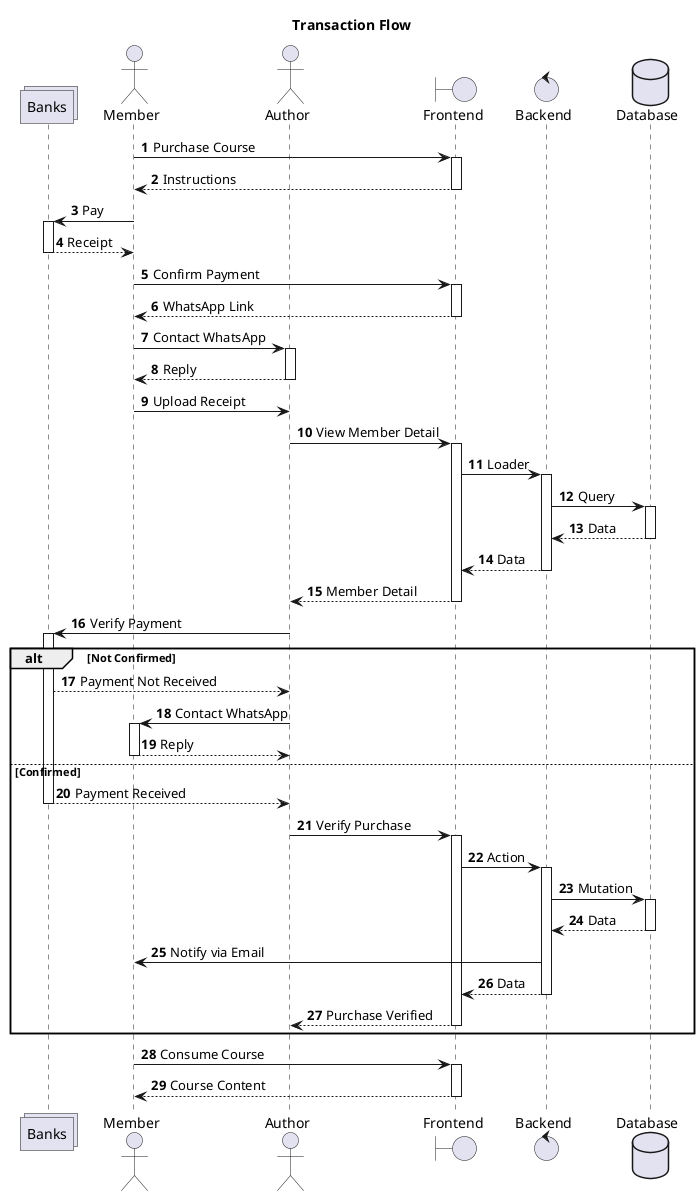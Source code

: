 @startuml "Transaction Flow"
title "Transaction Flow"

collections Banks
actor Member
actor Author
boundary Frontend as FE
control Backend as BE
database Database as DB

autonumber
autoactivate on

Member -> FE: Purchase Course
return Instructions
Member -> Banks: Pay
return Receipt
Member -> FE: Confirm Payment
return WhatsApp Link
Member -> Author: Contact WhatsApp
return Reply

autoactivate off
Member -> Author: Upload Receipt
autoactivate on

Author -> FE: View Member Detail
FE -> BE: Loader
BE -> DB: Query
return Data
return Data
return Member Detail

Author -> Banks: Verify Payment

autoactivate off

alt Not Confirmed
  Banks --> Author: Payment Not Received
  autoactivate on
  Author -> Member: Contact WhatsApp
  return Reply
else Confirmed
  return Payment Received
  Author -> FE: Verify Purchase
  FE -> BE: Action
  BE -> DB: Mutation
  return Data

  autoactivate off
  BE -> Member: Notify via Email
  autoactivate on

  return Data
  return Purchase Verified
end

Member -> FE: Consume Course
return Course Content
@enduml
